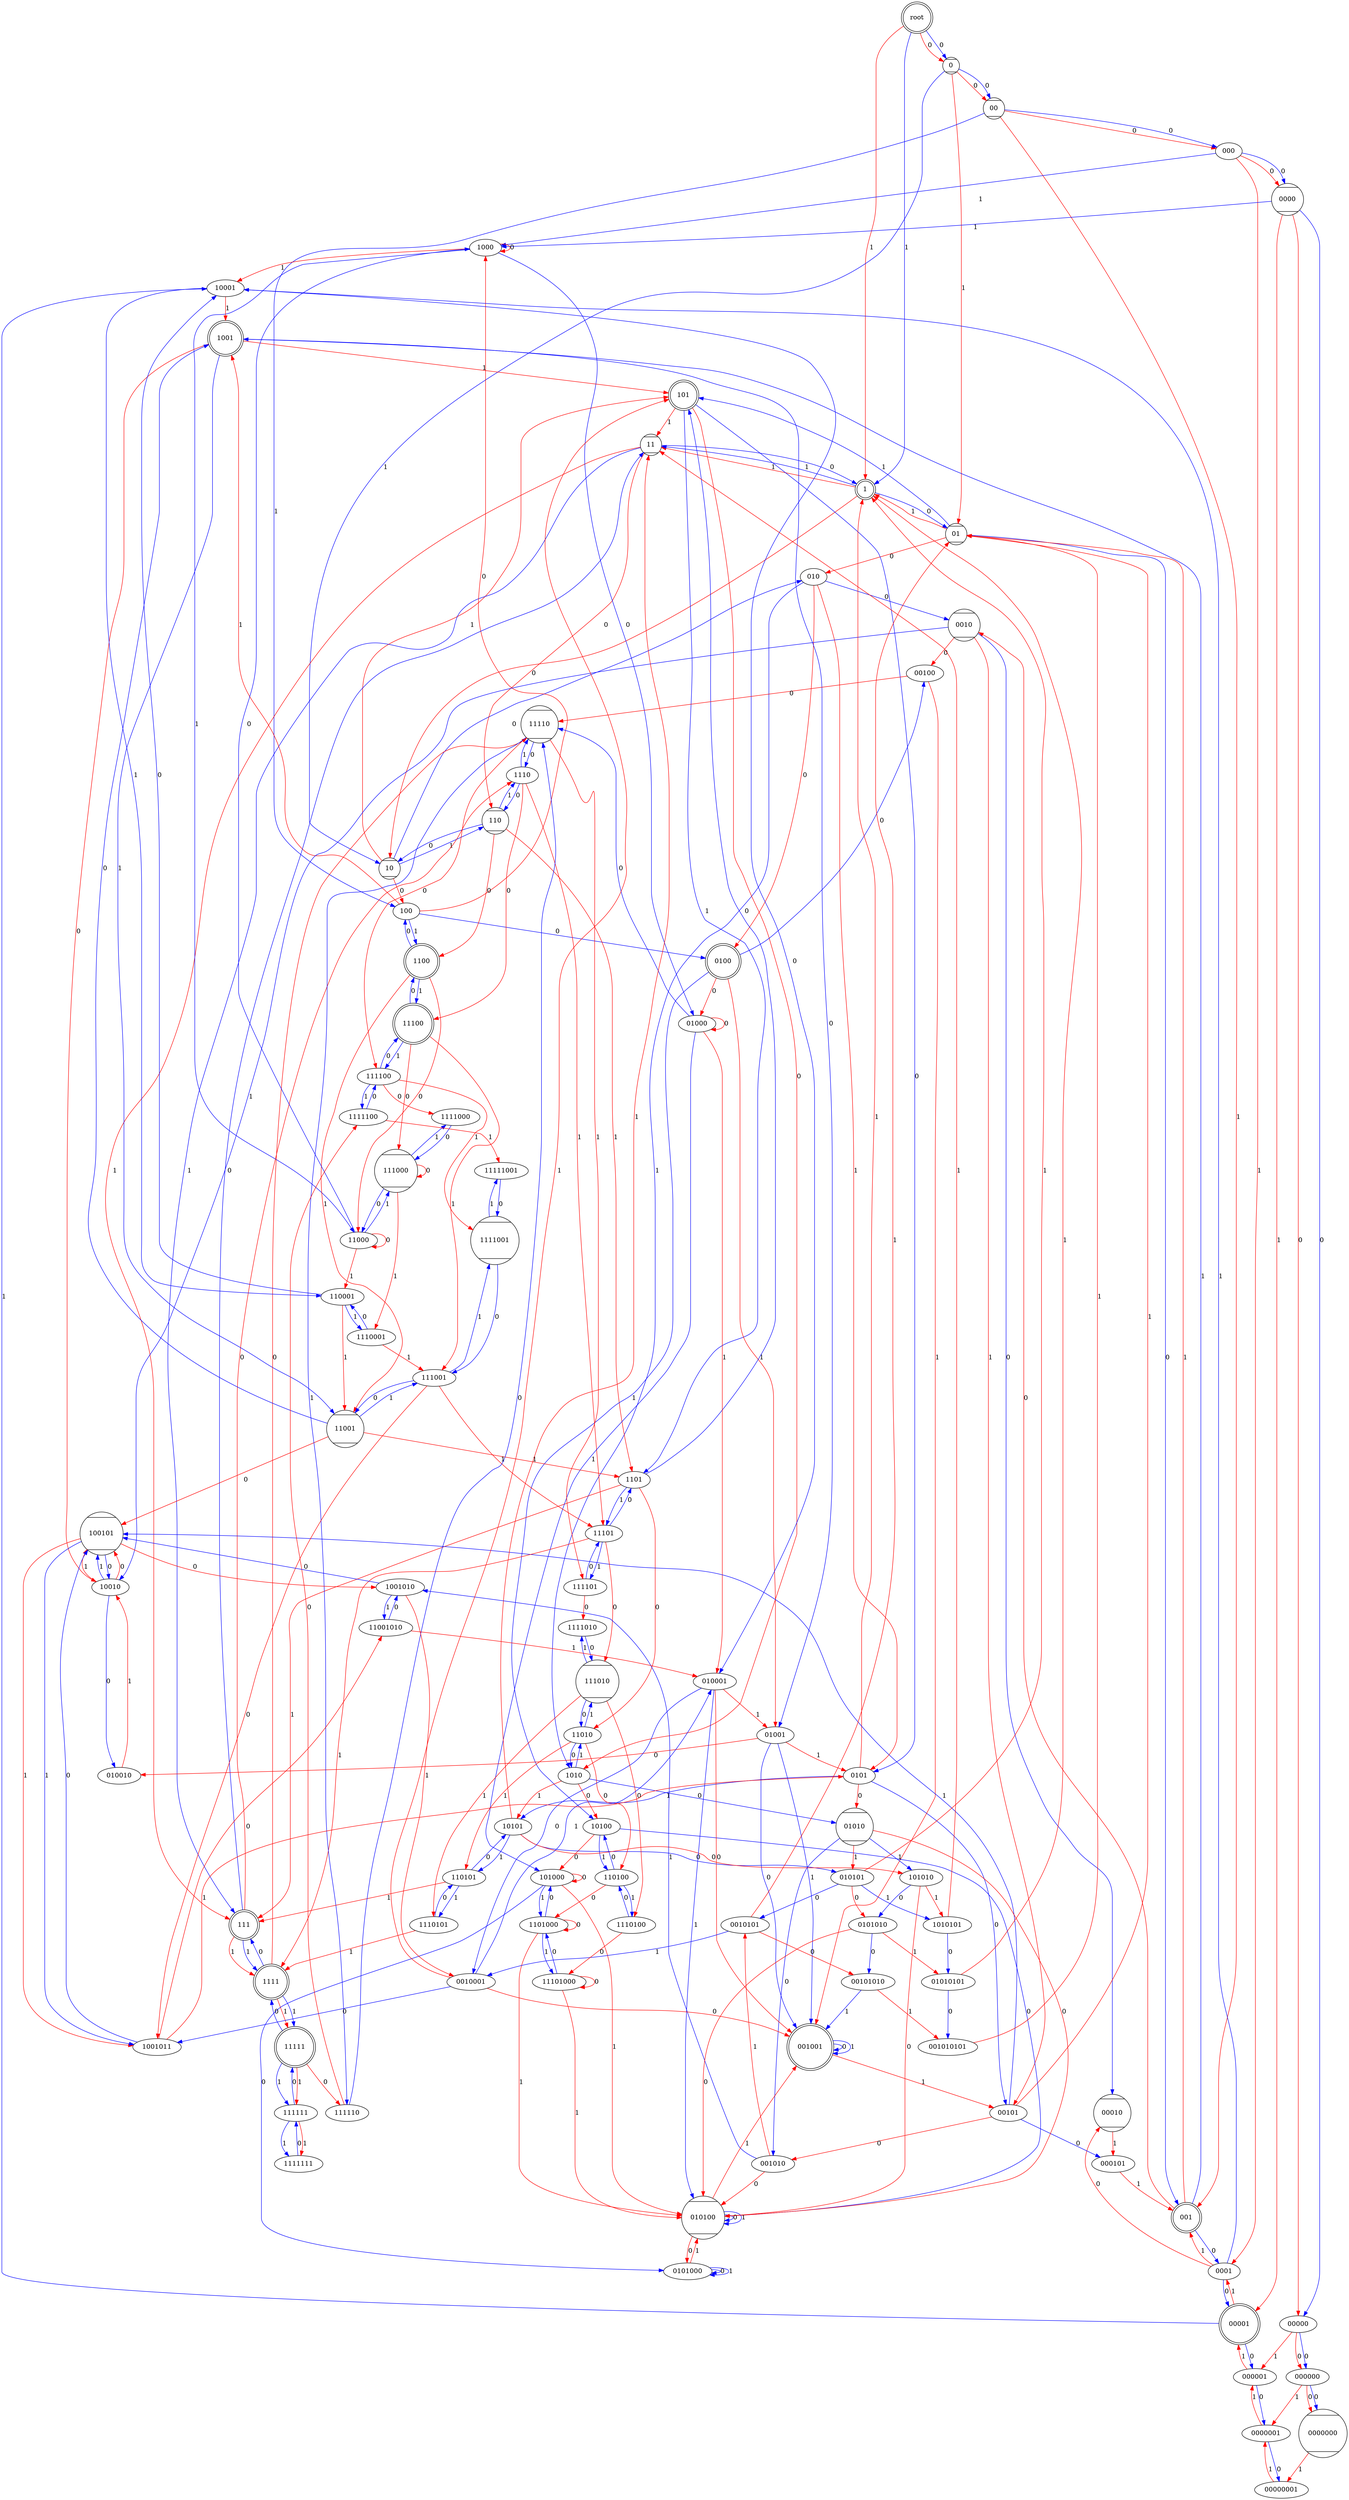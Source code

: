 digraph{ 
root  [shape = doublecircle]
0 [shape = Mcircle]
root -> 0 [color = red, label = 0] 
1 [shape = doublecircle]
root -> 1 [color = red, label = 1] 
root -> 0 [color = blue, label = 0] 
root -> 1 [color = blue, label = 1] 
00 [shape = Mcircle]
0 -> 00 [color = red, label = 0] 
01 [shape = Mcircle]
0 -> 01 [color = red, label = 1] 
0 -> 00 [color = blue, label = 0] 
10 [shape = Mcircle]
0 -> 10 [color = blue, label = 1] 
1 -> 10 [color = red, label = 0] 
11 [shape = Mcircle]
1 -> 11 [color = red, label = 1] 
1 -> 01 [color = blue, label = 0] 
1 -> 11 [color = blue, label = 1] 
000
00 -> 000 [color = red, label = 0] 
001 [shape = doublecircle]
00 -> 001 [color = red, label = 1] 
00 -> 000 [color = blue, label = 0] 
100
00 -> 100 [color = blue, label = 1] 
010
01 -> 010 [color = red, label = 0] 
01 -> 1 [color = red, label = 1] 
01 -> 001 [color = blue, label = 0] 
101 [shape = doublecircle]
01 -> 101 [color = blue, label = 1] 
10 -> 100 [color = red, label = 0] 
10 -> 101 [color = red, label = 1] 
10 -> 010 [color = blue, label = 0] 
110 [shape = Mcircle]
10 -> 110 [color = blue, label = 1] 
11 -> 110 [color = red, label = 0] 
111 [shape = doublecircle]
11 -> 111 [color = red, label = 1] 
11 -> 1 [color = blue, label = 0] 
11 -> 111 [color = blue, label = 1] 
0000 [shape = Mcircle]
000 -> 0000 [color = red, label = 0] 
0001
000 -> 0001 [color = red, label = 1] 
000 -> 0000 [color = blue, label = 0] 
1000
000 -> 1000 [color = blue, label = 1] 
0010 [shape = Mcircle]
001 -> 0010 [color = red, label = 0] 
001 -> 01 [color = red, label = 1] 
001 -> 0001 [color = blue, label = 0] 
1001 [shape = doublecircle]
001 -> 1001 [color = blue, label = 1] 
100 -> 1000 [color = red, label = 0] 
100 -> 1001 [color = red, label = 1] 
0100 [shape = doublecircle]
100 -> 0100 [color = blue, label = 0] 
1100 [shape = doublecircle]
100 -> 1100 [color = blue, label = 1] 
010 -> 0100 [color = red, label = 0] 
0101
010 -> 0101 [color = red, label = 1] 
010 -> 0010 [color = blue, label = 0] 
1010
010 -> 1010 [color = blue, label = 1] 
101 -> 1010 [color = red, label = 0] 
101 -> 11 [color = red, label = 1] 
101 -> 0101 [color = blue, label = 0] 
1101
101 -> 1101 [color = blue, label = 1] 
110 -> 1100 [color = red, label = 0] 
110 -> 1101 [color = red, label = 1] 
110 -> 10 [color = blue, label = 0] 
1110
110 -> 1110 [color = blue, label = 1] 
111 -> 1110 [color = red, label = 0] 
1111 [shape = doublecircle]
111 -> 1111 [color = red, label = 1] 
111 -> 11 [color = blue, label = 0] 
111 -> 1111 [color = blue, label = 1] 
00000
0000 -> 00000 [color = red, label = 0] 
00001 [shape = doublecircle]
0000 -> 00001 [color = red, label = 1] 
0000 -> 00000 [color = blue, label = 0] 
0000 -> 1000 [color = blue, label = 1] 
00010 [shape = Mcircle]
0001 -> 00010 [color = red, label = 0] 
0001 -> 001 [color = red, label = 1] 
0001 -> 00001 [color = blue, label = 0] 
10001
0001 -> 10001 [color = blue, label = 1] 
1000 -> 1000 [color = red, label = 0] 
1000 -> 10001 [color = red, label = 1] 
01000
1000 -> 01000 [color = blue, label = 0] 
11000
1000 -> 11000 [color = blue, label = 1] 
00100
0010 -> 00100 [color = red, label = 0] 
00101
0010 -> 00101 [color = red, label = 1] 
0010 -> 00010 [color = blue, label = 0] 
10010
0010 -> 10010 [color = blue, label = 1] 
1001 -> 10010 [color = red, label = 0] 
1001 -> 101 [color = red, label = 1] 
01001
1001 -> 01001 [color = blue, label = 0] 
11001 [shape = Mcircle]
1001 -> 11001 [color = blue, label = 1] 
0100 -> 01000 [color = red, label = 0] 
0100 -> 01001 [color = red, label = 1] 
0100 -> 00100 [color = blue, label = 0] 
10100
0100 -> 10100 [color = blue, label = 1] 
1100 -> 11000 [color = red, label = 0] 
1100 -> 11001 [color = red, label = 1] 
1100 -> 100 [color = blue, label = 0] 
11100 [shape = doublecircle]
1100 -> 11100 [color = blue, label = 1] 
01010 [shape = Mcircle]
0101 -> 01010 [color = red, label = 0] 
0101 -> 1 [color = red, label = 1] 
0101 -> 00101 [color = blue, label = 0] 
10101
0101 -> 10101 [color = blue, label = 1] 
1010 -> 10100 [color = red, label = 0] 
1010 -> 10101 [color = red, label = 1] 
1010 -> 01010 [color = blue, label = 0] 
11010
1010 -> 11010 [color = blue, label = 1] 
1101 -> 11010 [color = red, label = 0] 
1101 -> 111 [color = red, label = 1] 
1101 -> 101 [color = blue, label = 0] 
11101
1101 -> 11101 [color = blue, label = 1] 
1110 -> 11100 [color = red, label = 0] 
1110 -> 11101 [color = red, label = 1] 
1110 -> 110 [color = blue, label = 0] 
11110 [shape = Mcircle]
1110 -> 11110 [color = blue, label = 1] 
1111 -> 11110 [color = red, label = 0] 
11111 [shape = doublecircle]
1111 -> 11111 [color = red, label = 1] 
1111 -> 111 [color = blue, label = 0] 
1111 -> 11111 [color = blue, label = 1] 
000000
00000 -> 000000 [color = red, label = 0] 
000001
00000 -> 000001 [color = red, label = 1] 
00000 -> 000000 [color = blue, label = 0] 
00001 -> 0001 [color = red, label = 1] 
00001 -> 000001 [color = blue, label = 0] 
00001 -> 10001 [color = blue, label = 1] 
000101
00010 -> 000101 [color = red, label = 1] 
10001 -> 1001 [color = red, label = 1] 
010001
10001 -> 010001 [color = blue, label = 0] 
110001
10001 -> 110001 [color = blue, label = 1] 
01000 -> 01000 [color = red, label = 0] 
01000 -> 010001 [color = red, label = 1] 
01000 -> 11110 [color = blue, label = 0] 
101000
01000 -> 101000 [color = blue, label = 1] 
11000 -> 11000 [color = red, label = 0] 
11000 -> 110001 [color = red, label = 1] 
11000 -> 1000 [color = blue, label = 0] 
111000 [shape = Mcircle]
11000 -> 111000 [color = blue, label = 1] 
00100 -> 11110 [color = red, label = 0] 
001001 [shape = doublecircle]
00100 -> 001001 [color = red, label = 1] 
001010
00101 -> 001010 [color = red, label = 0] 
00101 -> 01 [color = red, label = 1] 
00101 -> 000101 [color = blue, label = 0] 
100101 [shape = Mcircle]
00101 -> 100101 [color = blue, label = 1] 
10010 -> 100101 [color = red, label = 0] 
10010 -> 100101 [color = red, label = 1] 
010010
10010 -> 010010 [color = blue, label = 0] 
10010 -> 100101 [color = blue, label = 1] 
01001 -> 010010 [color = red, label = 0] 
01001 -> 0101 [color = red, label = 1] 
01001 -> 001001 [color = blue, label = 0] 
01001 -> 001001 [color = blue, label = 1] 
11001 -> 100101 [color = red, label = 0] 
11001 -> 1101 [color = red, label = 1] 
11001 -> 1001 [color = blue, label = 0] 
111001
11001 -> 111001 [color = blue, label = 1] 
10100 -> 101000 [color = red, label = 0] 
010100 [shape = Mcircle]
10100 -> 010100 [color = blue, label = 0] 
110100
10100 -> 110100 [color = blue, label = 1] 
11100 -> 111000 [color = red, label = 0] 
11100 -> 111001 [color = red, label = 1] 
11100 -> 1100 [color = blue, label = 0] 
111100
11100 -> 111100 [color = blue, label = 1] 
01010 -> 010100 [color = red, label = 0] 
010101
01010 -> 010101 [color = red, label = 1] 
01010 -> 001010 [color = blue, label = 0] 
101010
01010 -> 101010 [color = blue, label = 1] 
10101 -> 101010 [color = red, label = 0] 
10101 -> 11 [color = red, label = 1] 
10101 -> 010101 [color = blue, label = 0] 
110101
10101 -> 110101 [color = blue, label = 1] 
11010 -> 110100 [color = red, label = 0] 
11010 -> 110101 [color = red, label = 1] 
11010 -> 1010 [color = blue, label = 0] 
111010 [shape = Mcircle]
11010 -> 111010 [color = blue, label = 1] 
11101 -> 111010 [color = red, label = 0] 
11101 -> 1111 [color = red, label = 1] 
11101 -> 1101 [color = blue, label = 0] 
111101
11101 -> 111101 [color = blue, label = 1] 
11110 -> 111100 [color = red, label = 0] 
11110 -> 111101 [color = red, label = 1] 
11110 -> 1110 [color = blue, label = 0] 
111110
11110 -> 111110 [color = blue, label = 1] 
11111 -> 111110 [color = red, label = 0] 
111111
11111 -> 111111 [color = red, label = 1] 
11111 -> 1111 [color = blue, label = 0] 
11111 -> 111111 [color = blue, label = 1] 
0000000 [shape = Mcircle]
000000 -> 0000000 [color = red, label = 0] 
0000001
000000 -> 0000001 [color = red, label = 1] 
000000 -> 0000000 [color = blue, label = 0] 
000001 -> 00001 [color = red, label = 1] 
000001 -> 0000001 [color = blue, label = 0] 
000101 -> 001 [color = red, label = 1] 
010001 -> 001001 [color = red, label = 0] 
010001 -> 01001 [color = red, label = 1] 
0010001
010001 -> 0010001 [color = blue, label = 0] 
010001 -> 010100 [color = blue, label = 1] 
110001 -> 11001 [color = red, label = 1] 
110001 -> 10001 [color = blue, label = 0] 
1110001
110001 -> 1110001 [color = blue, label = 1] 
101000 -> 101000 [color = red, label = 0] 
101000 -> 010100 [color = red, label = 1] 
0101000
101000 -> 0101000 [color = blue, label = 0] 
1101000
101000 -> 1101000 [color = blue, label = 1] 
111000 -> 111000 [color = red, label = 0] 
111000 -> 1110001 [color = red, label = 1] 
111000 -> 11000 [color = blue, label = 0] 
1111000
111000 -> 1111000 [color = blue, label = 1] 
001001 -> 00101 [color = red, label = 1] 
001001 -> 001001 [color = blue, label = 0] 
001001 -> 001001 [color = blue, label = 1] 
001010 -> 010100 [color = red, label = 0] 
0010101
001010 -> 0010101 [color = red, label = 1] 
1001010
001010 -> 1001010 [color = blue, label = 1] 
100101 -> 1001010 [color = red, label = 0] 
1001011
100101 -> 1001011 [color = red, label = 1] 
100101 -> 10010 [color = blue, label = 0] 
100101 -> 1001011 [color = blue, label = 1] 
010010 -> 10010 [color = red, label = 1] 
111001 -> 1001011 [color = red, label = 0] 
111001 -> 11101 [color = red, label = 1] 
111001 -> 11001 [color = blue, label = 0] 
1111001 [shape = Mcircle]
111001 -> 1111001 [color = blue, label = 1] 
010100 -> 0101000 [color = red, label = 0] 
010100 -> 001001 [color = red, label = 1] 
010100 -> 010100 [color = blue, label = 0] 
010100 -> 010100 [color = blue, label = 1] 
110100 -> 1101000 [color = red, label = 0] 
110100 -> 10100 [color = blue, label = 0] 
1110100
110100 -> 1110100 [color = blue, label = 1] 
111100 -> 1111000 [color = red, label = 0] 
111100 -> 1111001 [color = red, label = 1] 
111100 -> 11100 [color = blue, label = 0] 
1111100
111100 -> 1111100 [color = blue, label = 1] 
0101010
010101 -> 0101010 [color = red, label = 0] 
010101 -> 1 [color = red, label = 1] 
010101 -> 0010101 [color = blue, label = 0] 
1010101
010101 -> 1010101 [color = blue, label = 1] 
101010 -> 010100 [color = red, label = 0] 
101010 -> 1010101 [color = red, label = 1] 
101010 -> 0101010 [color = blue, label = 0] 
110101 -> 111 [color = red, label = 1] 
110101 -> 10101 [color = blue, label = 0] 
1110101
110101 -> 1110101 [color = blue, label = 1] 
111010 -> 1110100 [color = red, label = 0] 
111010 -> 1110101 [color = red, label = 1] 
111010 -> 11010 [color = blue, label = 0] 
1111010
111010 -> 1111010 [color = blue, label = 1] 
111101 -> 1111010 [color = red, label = 0] 
111101 -> 11101 [color = blue, label = 0] 
111110 -> 1111100 [color = red, label = 0] 
111110 -> 11110 [color = blue, label = 0] 
1111111
111111 -> 1111111 [color = red, label = 1] 
111111 -> 11111 [color = blue, label = 0] 
111111 -> 1111111 [color = blue, label = 1] 
00000001
0000000 -> 00000001 [color = red, label = 1] 
0000001 -> 000001 [color = red, label = 1] 
0000001 -> 00000001 [color = blue, label = 0] 
0010001 -> 001001 [color = red, label = 0] 
0010001 -> 101 [color = red, label = 1] 
0010001 -> 1001011 [color = blue, label = 0] 
0010001 -> 010001 [color = blue, label = 1] 
1110001 -> 111001 [color = red, label = 1] 
1110001 -> 110001 [color = blue, label = 0] 
0101000 -> 010100 [color = red, label = 1] 
0101000 -> 0101000 [color = blue, label = 0] 
0101000 -> 0101000 [color = blue, label = 1] 
1101000 -> 1101000 [color = red, label = 0] 
1101000 -> 010100 [color = red, label = 1] 
1101000 -> 101000 [color = blue, label = 0] 
11101000
1101000 -> 11101000 [color = blue, label = 1] 
1111000 -> 111000 [color = blue, label = 0] 
00101010
0010101 -> 00101010 [color = red, label = 0] 
0010101 -> 01 [color = red, label = 1] 
0010101 -> 0010001 [color = blue, label = 1] 
1001010 -> 0010001 [color = red, label = 1] 
1001010 -> 100101 [color = blue, label = 0] 
11001010
1001010 -> 11001010 [color = blue, label = 1] 
1001011 -> 11001010 [color = red, label = 0] 
1001011 -> 0101 [color = red, label = 1] 
1001011 -> 100101 [color = blue, label = 0] 
1111001 -> 111001 [color = blue, label = 0] 
11111001
1111001 -> 11111001 [color = blue, label = 1] 
1110100 -> 11101000 [color = red, label = 0] 
1110100 -> 110100 [color = blue, label = 0] 
1111100 -> 11111001 [color = red, label = 1] 
1111100 -> 111100 [color = blue, label = 0] 
0101010 -> 010100 [color = red, label = 0] 
01010101
0101010 -> 01010101 [color = red, label = 1] 
0101010 -> 00101010 [color = blue, label = 0] 
1010101 -> 11 [color = red, label = 1] 
1010101 -> 01010101 [color = blue, label = 0] 
1110101 -> 1111 [color = red, label = 1] 
1110101 -> 110101 [color = blue, label = 0] 
1111010 -> 111010 [color = blue, label = 0] 
1111111 -> 111111 [color = blue, label = 0] 
00000001 -> 0000001 [color = red, label = 1] 
11101000 -> 11101000 [color = red, label = 0] 
11101000 -> 010100 [color = red, label = 1] 
11101000 -> 1101000 [color = blue, label = 0] 
001010101
00101010 -> 001010101 [color = red, label = 1] 
00101010 -> 001001 [color = blue, label = 1] 
11001010 -> 010001 [color = red, label = 1] 
11001010 -> 1001010 [color = blue, label = 0] 
11111001 -> 1111001 [color = blue, label = 0] 
01010101 -> 1 [color = red, label = 1] 
01010101 -> 001010101 [color = blue, label = 0] 
001010101 -> 01 [color = red, label = 1] 
} 
